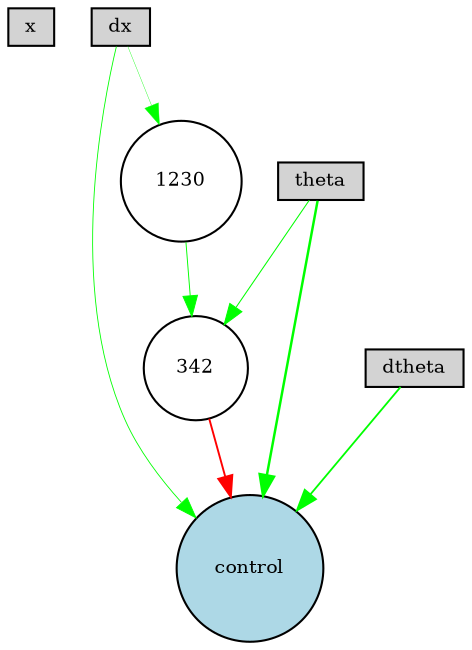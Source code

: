digraph {
	node [fontsize=9 height=0.2 shape=circle width=0.2]
	x [fillcolor=lightgray shape=box style=filled]
	dx [fillcolor=lightgray shape=box style=filled]
	theta [fillcolor=lightgray shape=box style=filled]
	dtheta [fillcolor=lightgray shape=box style=filled]
	control [fillcolor=lightblue style=filled]
	1230 [fillcolor=white style=filled]
	342 [fillcolor=white style=filled]
	dtheta -> control [color=green penwidth=0.8709052688236772 style=solid]
	dx -> control [color=green penwidth=0.4139831194124475 style=solid]
	342 -> control [color=red penwidth=0.9136715823016353 style=solid]
	theta -> control [color=green penwidth=1.1886331335956155 style=solid]
	dx -> 1230 [color=green penwidth=0.17830242134318114 style=solid]
	1230 -> 342 [color=green penwidth=0.45060357134160367 style=solid]
	theta -> 342 [color=green penwidth=0.4969462005672123 style=solid]
}
